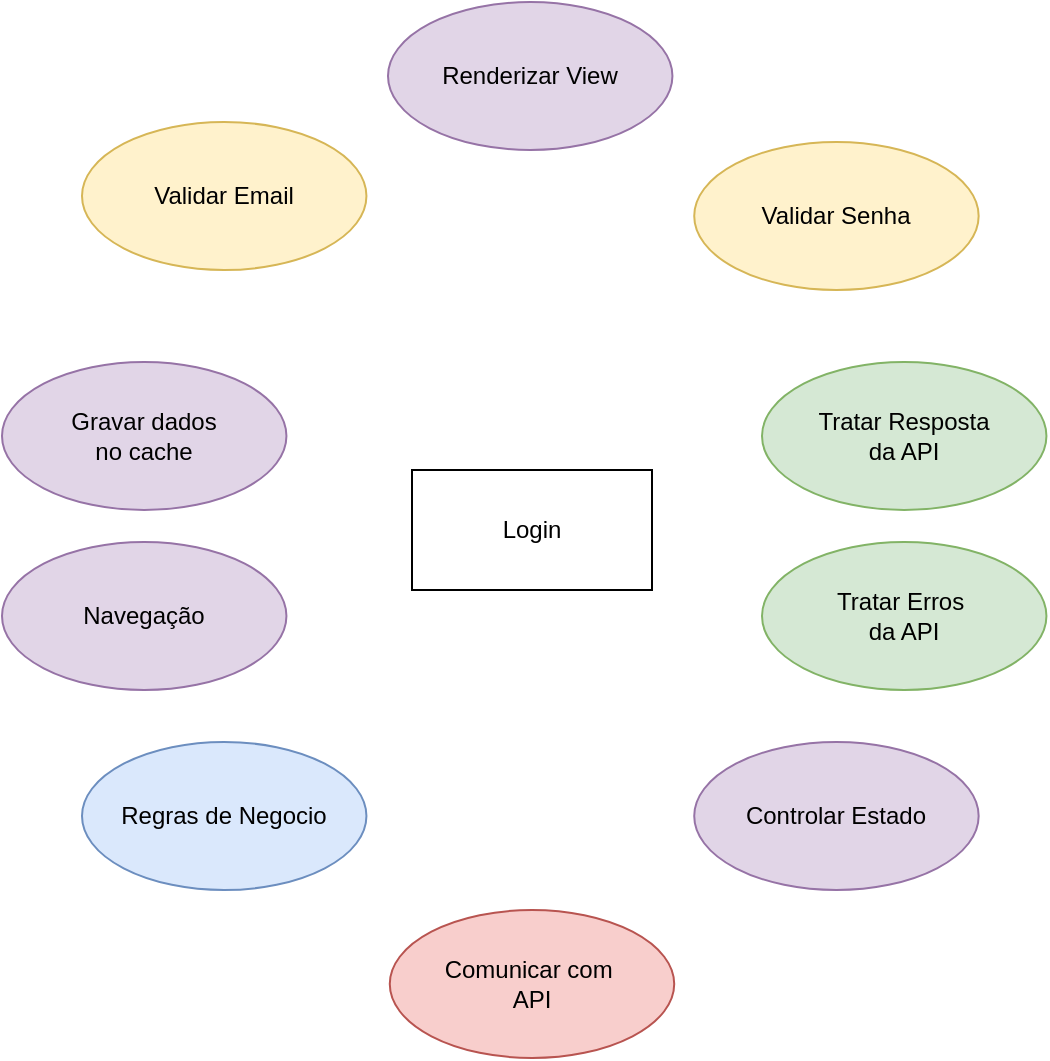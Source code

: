 <mxfile version="20.8.20" type="github">
  <diagram name="Page-1" id="sNNtPzumpdAR1uJNf4cF">
    <mxGraphModel dx="1066" dy="668" grid="1" gridSize="10" guides="1" tooltips="1" connect="1" arrows="1" fold="1" page="1" pageScale="1" pageWidth="1169" pageHeight="827" math="0" shadow="0">
      <root>
        <mxCell id="0" />
        <mxCell id="1" parent="0" />
        <mxCell id="7VVrD5wAg-Hy9BpYoBc0-1" value="Login" style="rounded=0;whiteSpace=wrap;html=1;" vertex="1" parent="1">
          <mxGeometry x="525" y="384" width="120" height="60" as="geometry" />
        </mxCell>
        <mxCell id="7VVrD5wAg-Hy9BpYoBc0-9" value="Controlar Estado" style="ellipse;whiteSpace=wrap;html=1;fillColor=#e1d5e7;strokeColor=#9673a6;" vertex="1" parent="1">
          <mxGeometry x="666.11" y="520" width="142.22" height="74" as="geometry" />
        </mxCell>
        <mxCell id="7VVrD5wAg-Hy9BpYoBc0-16" value="Regras de Negocio" style="ellipse;whiteSpace=wrap;html=1;fillColor=#dae8fc;strokeColor=#6c8ebf;" vertex="1" parent="1">
          <mxGeometry x="360" y="520" width="142.22" height="74" as="geometry" />
        </mxCell>
        <mxCell id="7VVrD5wAg-Hy9BpYoBc0-18" value="Tratar Resposta &lt;br&gt;da API" style="ellipse;whiteSpace=wrap;html=1;fillColor=#d5e8d4;strokeColor=#82b366;" vertex="1" parent="1">
          <mxGeometry x="700" y="330" width="142.22" height="74" as="geometry" />
        </mxCell>
        <mxCell id="7VVrD5wAg-Hy9BpYoBc0-19" value="Validar Senha" style="ellipse;whiteSpace=wrap;html=1;fillColor=#fff2cc;strokeColor=#d6b656;" vertex="1" parent="1">
          <mxGeometry x="666.11" y="220" width="142.22" height="74" as="geometry" />
        </mxCell>
        <mxCell id="7VVrD5wAg-Hy9BpYoBc0-20" value="Renderizar View" style="ellipse;whiteSpace=wrap;html=1;fillColor=#e1d5e7;strokeColor=#9673a6;" vertex="1" parent="1">
          <mxGeometry x="513" y="150" width="142.22" height="74" as="geometry" />
        </mxCell>
        <mxCell id="7VVrD5wAg-Hy9BpYoBc0-21" value="Validar Email" style="ellipse;whiteSpace=wrap;html=1;fillColor=#fff2cc;strokeColor=#d6b656;" vertex="1" parent="1">
          <mxGeometry x="360" y="210" width="142.22" height="74" as="geometry" />
        </mxCell>
        <mxCell id="7VVrD5wAg-Hy9BpYoBc0-22" value="Gravar dados &lt;br&gt;no cache" style="ellipse;whiteSpace=wrap;html=1;fillColor=#e1d5e7;strokeColor=#9673a6;" vertex="1" parent="1">
          <mxGeometry x="320" y="330" width="142.22" height="74" as="geometry" />
        </mxCell>
        <mxCell id="7VVrD5wAg-Hy9BpYoBc0-24" value="Tratar Erros&amp;nbsp;&lt;br&gt;da API" style="ellipse;whiteSpace=wrap;html=1;fillColor=#d5e8d4;strokeColor=#82b366;" vertex="1" parent="1">
          <mxGeometry x="700" y="420" width="142.22" height="74" as="geometry" />
        </mxCell>
        <mxCell id="7VVrD5wAg-Hy9BpYoBc0-25" value="Navegação" style="ellipse;whiteSpace=wrap;html=1;fillColor=#e1d5e7;strokeColor=#9673a6;" vertex="1" parent="1">
          <mxGeometry x="320" y="420" width="142.22" height="74" as="geometry" />
        </mxCell>
        <mxCell id="7VVrD5wAg-Hy9BpYoBc0-26" value="Comunicar com&amp;nbsp;&lt;br&gt;API" style="ellipse;whiteSpace=wrap;html=1;fillColor=#f8cecc;strokeColor=#b85450;" vertex="1" parent="1">
          <mxGeometry x="513.89" y="604" width="142.22" height="74" as="geometry" />
        </mxCell>
      </root>
    </mxGraphModel>
  </diagram>
</mxfile>
